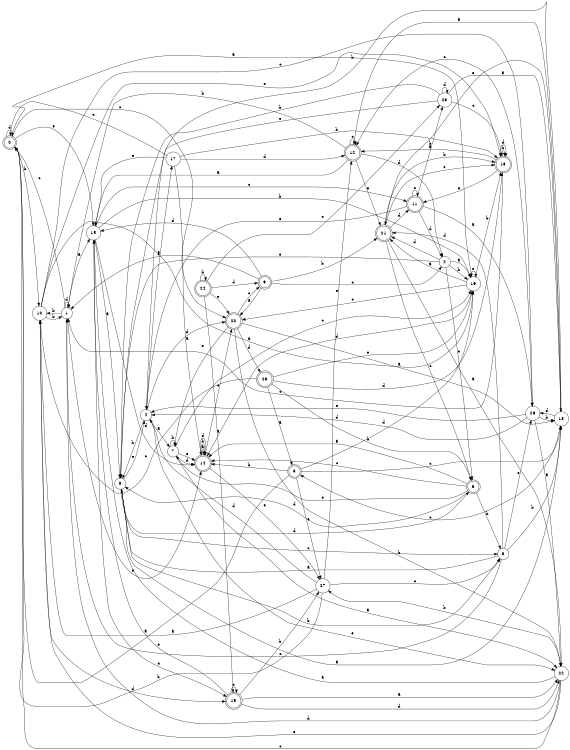 digraph n23_9 {
__start0 [label="" shape="none"];

rankdir=LR;
size="8,5";

s0 [style="rounded,filled", color="black", fillcolor="white" shape="doublecircle", label="0"];
s1 [style="filled", color="black", fillcolor="white" shape="circle", label="1"];
s2 [style="filled", color="black", fillcolor="white" shape="circle", label="2"];
s3 [style="rounded,filled", color="black", fillcolor="white" shape="doublecircle", label="3"];
s4 [style="filled", color="black", fillcolor="white" shape="circle", label="4"];
s5 [style="filled", color="black", fillcolor="white" shape="circle", label="5"];
s6 [style="rounded,filled", color="black", fillcolor="white" shape="doublecircle", label="6"];
s7 [style="filled", color="black", fillcolor="white" shape="circle", label="7"];
s8 [style="filled", color="black", fillcolor="white" shape="circle", label="8"];
s9 [style="rounded,filled", color="black", fillcolor="white" shape="doublecircle", label="9"];
s10 [style="filled", color="black", fillcolor="white" shape="circle", label="10"];
s11 [style="rounded,filled", color="black", fillcolor="white" shape="doublecircle", label="11"];
s12 [style="rounded,filled", color="black", fillcolor="white" shape="doublecircle", label="12"];
s13 [style="rounded,filled", color="black", fillcolor="white" shape="doublecircle", label="13"];
s14 [style="rounded,filled", color="black", fillcolor="white" shape="doublecircle", label="14"];
s15 [style="filled", color="black", fillcolor="white" shape="circle", label="15"];
s16 [style="filled", color="black", fillcolor="white" shape="circle", label="16"];
s17 [style="filled", color="black", fillcolor="white" shape="circle", label="17"];
s18 [style="filled", color="black", fillcolor="white" shape="circle", label="18"];
s19 [style="rounded,filled", color="black", fillcolor="white" shape="doublecircle", label="19"];
s20 [style="rounded,filled", color="black", fillcolor="white" shape="doublecircle", label="20"];
s21 [style="rounded,filled", color="black", fillcolor="white" shape="doublecircle", label="21"];
s22 [style="filled", color="black", fillcolor="white" shape="circle", label="22"];
s23 [style="filled", color="black", fillcolor="white" shape="circle", label="23"];
s24 [style="rounded,filled", color="black", fillcolor="white" shape="doublecircle", label="24"];
s25 [style="rounded,filled", color="black", fillcolor="white" shape="doublecircle", label="25"];
s26 [style="filled", color="black", fillcolor="white" shape="circle", label="26"];
s27 [style="filled", color="black", fillcolor="white" shape="circle", label="27"];
s0 -> s16 [label="a"];
s0 -> s10 [label="b"];
s0 -> s20 [label="c"];
s0 -> s0 [label="d"];
s0 -> s15 [label="e"];
s1 -> s15 [label="a"];
s1 -> s10 [label="b"];
s1 -> s0 [label="c"];
s1 -> s1 [label="d"];
s1 -> s14 [label="e"];
s2 -> s16 [label="a"];
s2 -> s16 [label="b"];
s2 -> s6 [label="c"];
s2 -> s21 [label="d"];
s2 -> s8 [label="e"];
s3 -> s0 [label="a"];
s3 -> s14 [label="b"];
s3 -> s18 [label="c"];
s3 -> s16 [label="d"];
s3 -> s27 [label="e"];
s4 -> s7 [label="a"];
s4 -> s8 [label="b"];
s4 -> s17 [label="c"];
s4 -> s20 [label="d"];
s4 -> s22 [label="e"];
s5 -> s8 [label="a"];
s5 -> s18 [label="b"];
s5 -> s1 [label="c"];
s5 -> s21 [label="d"];
s5 -> s26 [label="e"];
s6 -> s14 [label="a"];
s6 -> s5 [label="b"];
s6 -> s14 [label="c"];
s6 -> s8 [label="d"];
s6 -> s7 [label="e"];
s7 -> s22 [label="a"];
s7 -> s7 [label="b"];
s7 -> s16 [label="c"];
s7 -> s14 [label="d"];
s7 -> s14 [label="e"];
s8 -> s18 [label="a"];
s8 -> s5 [label="b"];
s8 -> s5 [label="c"];
s8 -> s6 [label="d"];
s8 -> s4 [label="e"];
s9 -> s20 [label="a"];
s9 -> s21 [label="b"];
s9 -> s2 [label="c"];
s9 -> s15 [label="d"];
s9 -> s1 [label="e"];
s10 -> s16 [label="a"];
s10 -> s1 [label="b"];
s10 -> s26 [label="c"];
s10 -> s19 [label="d"];
s10 -> s13 [label="e"];
s11 -> s26 [label="a"];
s11 -> s23 [label="b"];
s11 -> s11 [label="c"];
s11 -> s2 [label="d"];
s11 -> s4 [label="e"];
s12 -> s15 [label="a"];
s12 -> s1 [label="b"];
s12 -> s12 [label="c"];
s12 -> s2 [label="d"];
s12 -> s21 [label="e"];
s13 -> s12 [label="a"];
s13 -> s13 [label="b"];
s13 -> s1 [label="c"];
s13 -> s13 [label="d"];
s13 -> s11 [label="e"];
s14 -> s14 [label="a"];
s14 -> s14 [label="b"];
s14 -> s20 [label="c"];
s14 -> s14 [label="d"];
s14 -> s27 [label="e"];
s15 -> s8 [label="a"];
s15 -> s16 [label="b"];
s15 -> s11 [label="c"];
s15 -> s14 [label="d"];
s15 -> s19 [label="e"];
s16 -> s21 [label="a"];
s16 -> s13 [label="b"];
s16 -> s20 [label="c"];
s16 -> s14 [label="d"];
s16 -> s16 [label="e"];
s17 -> s14 [label="a"];
s17 -> s13 [label="b"];
s17 -> s0 [label="c"];
s17 -> s12 [label="d"];
s17 -> s15 [label="e"];
s18 -> s12 [label="a"];
s18 -> s4 [label="b"];
s18 -> s3 [label="c"];
s18 -> s26 [label="d"];
s18 -> s21 [label="e"];
s19 -> s22 [label="a"];
s19 -> s27 [label="b"];
s19 -> s19 [label="c"];
s19 -> s22 [label="d"];
s19 -> s15 [label="e"];
s20 -> s18 [label="a"];
s20 -> s22 [label="b"];
s20 -> s9 [label="c"];
s20 -> s25 [label="d"];
s20 -> s7 [label="e"];
s21 -> s22 [label="a"];
s21 -> s13 [label="b"];
s21 -> s6 [label="c"];
s21 -> s11 [label="d"];
s21 -> s13 [label="e"];
s22 -> s15 [label="a"];
s22 -> s27 [label="b"];
s22 -> s0 [label="c"];
s22 -> s1 [label="d"];
s22 -> s10 [label="e"];
s23 -> s18 [label="a"];
s23 -> s8 [label="b"];
s23 -> s13 [label="c"];
s23 -> s23 [label="d"];
s23 -> s8 [label="e"];
s24 -> s19 [label="a"];
s24 -> s24 [label="b"];
s24 -> s23 [label="c"];
s24 -> s9 [label="d"];
s24 -> s20 [label="e"];
s25 -> s3 [label="a"];
s25 -> s6 [label="b"];
s25 -> s10 [label="c"];
s25 -> s13 [label="d"];
s25 -> s16 [label="e"];
s26 -> s22 [label="a"];
s26 -> s18 [label="b"];
s26 -> s12 [label="c"];
s26 -> s4 [label="d"];
s26 -> s4 [label="e"];
s27 -> s10 [label="a"];
s27 -> s0 [label="b"];
s27 -> s5 [label="c"];
s27 -> s4 [label="d"];
s27 -> s12 [label="e"];

}